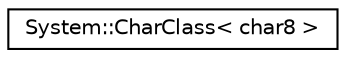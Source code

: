 digraph G
{
  edge [fontname="Helvetica",fontsize="10",labelfontname="Helvetica",labelfontsize="10"];
  node [fontname="Helvetica",fontsize="10",shape=record];
  rankdir="LR";
  Node1 [label="System::CharClass\< char8 \>",height=0.2,width=0.4,color="black", fillcolor="white", style="filled",URL="$class_system_1_1_char_class_3_01char8_01_4.html"];
}
